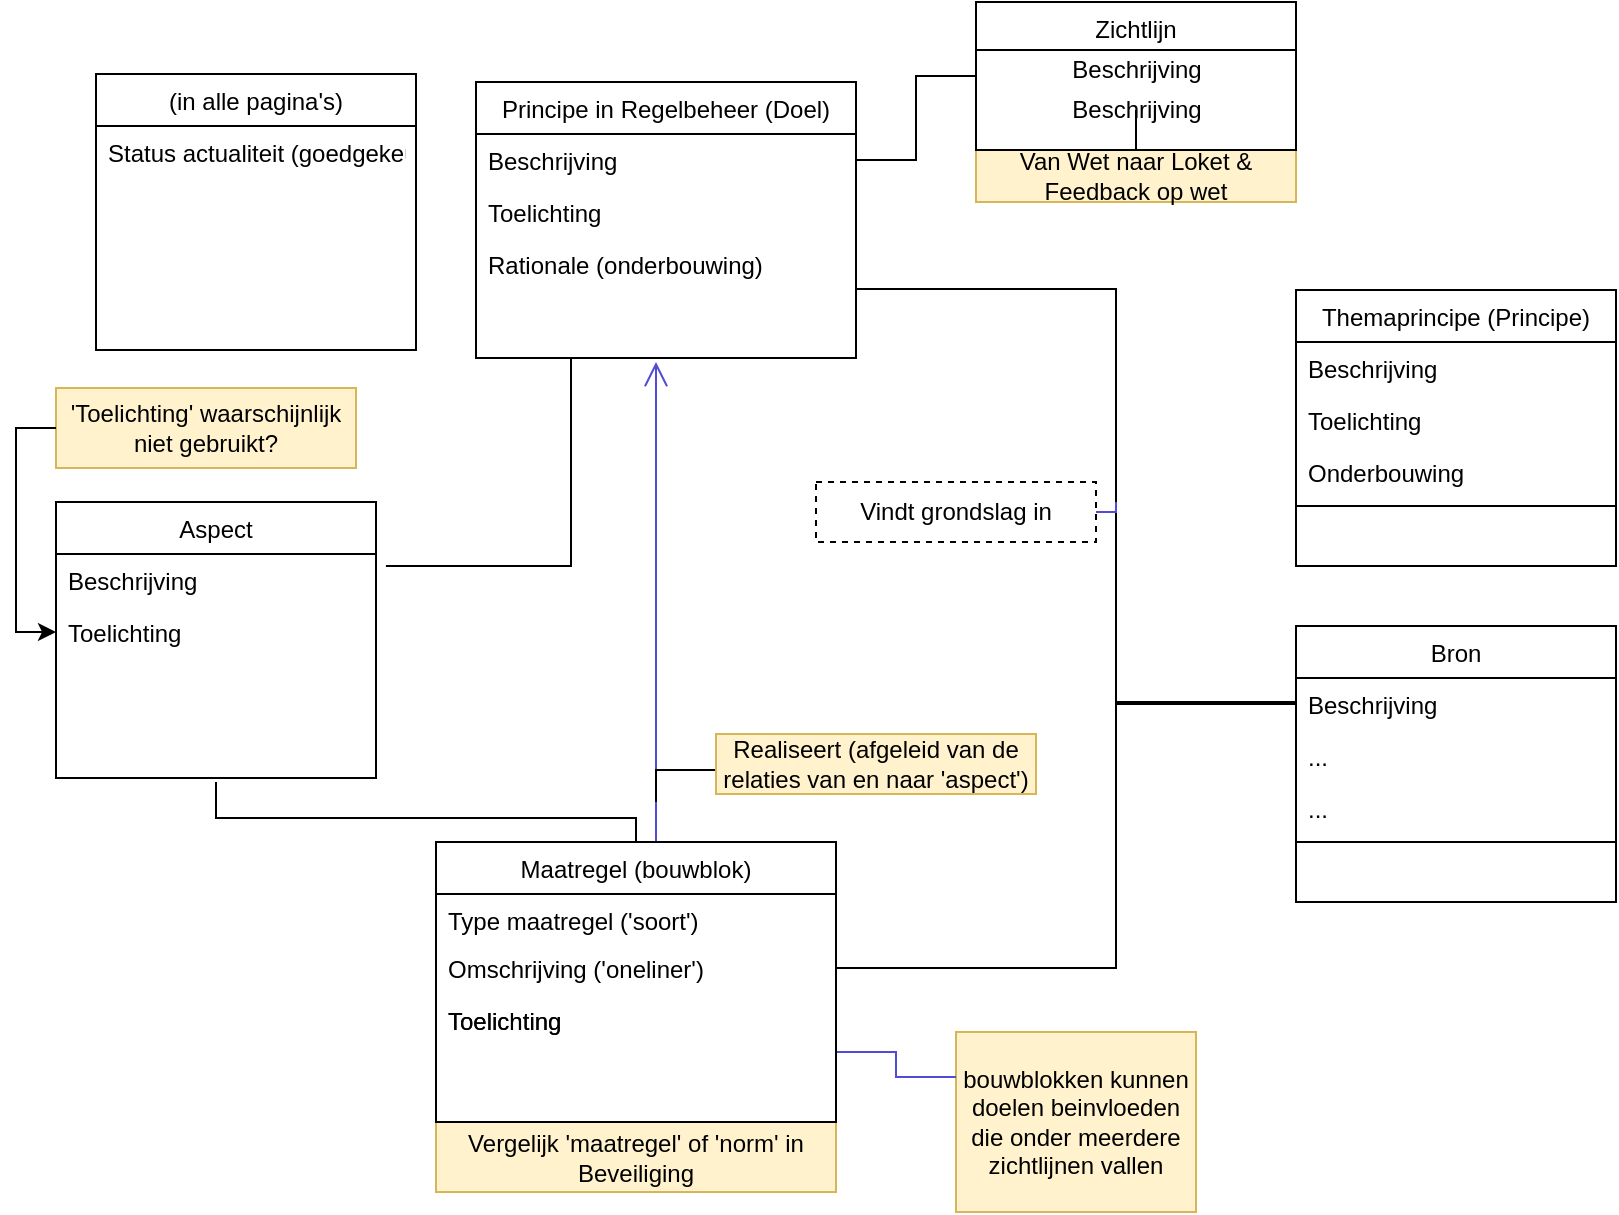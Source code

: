<mxfile version="12.9.13" type="github">
  <diagram id="C5RBs43oDa-KdzZeNtuy" name="Page-1">
    <mxGraphModel dx="2249" dy="813" grid="1" gridSize="10" guides="1" tooltips="1" connect="1" arrows="1" fold="1" page="1" pageScale="1" pageWidth="827" pageHeight="1169" math="0" shadow="0">
      <root>
        <mxCell id="WIyWlLk6GJQsqaUBKTNV-0" />
        <mxCell id="WIyWlLk6GJQsqaUBKTNV-1" parent="WIyWlLk6GJQsqaUBKTNV-0" />
        <mxCell id="NKUO_NMi5fzmgAcy-49V-5" value="" style="endArrow=open;endSize=10;endFill=0;shadow=0;strokeWidth=1;rounded=0;edgeStyle=elbowEdgeStyle;elbow=vertical;fillColor=#e1d5e7;strokeColor=#514CD4;" parent="WIyWlLk6GJQsqaUBKTNV-1" edge="1" source="zkfFHV4jXpPFQw0GAbJ--13">
          <mxGeometry width="160" relative="1" as="geometry">
            <mxPoint x="310.08" y="300.96" as="sourcePoint" />
            <mxPoint x="310" y="250" as="targetPoint" />
            <Array as="points">
              <mxPoint x="310" y="290" />
              <mxPoint x="300" y="280" />
            </Array>
          </mxGeometry>
        </mxCell>
        <mxCell id="yFaYhaL_I76bNWqtTdkX-11" style="edgeStyle=orthogonalEdgeStyle;rounded=0;orthogonalLoop=1;jettySize=auto;html=1;exitX=0.25;exitY=1;exitDx=0;exitDy=0;entryX=1.031;entryY=0.231;entryDx=0;entryDy=0;entryPerimeter=0;endArrow=none;endFill=0;strokeColor=#000000;" edge="1" parent="WIyWlLk6GJQsqaUBKTNV-1" source="zkfFHV4jXpPFQw0GAbJ--0" target="NKUO_NMi5fzmgAcy-49V-13">
          <mxGeometry relative="1" as="geometry" />
        </mxCell>
        <mxCell id="zkfFHV4jXpPFQw0GAbJ--0" value="Principe in Regelbeheer (Doel)" style="swimlane;fontStyle=0;align=center;verticalAlign=top;childLayout=stackLayout;horizontal=1;startSize=26;horizontalStack=0;resizeParent=1;resizeLast=0;collapsible=1;marginBottom=0;rounded=0;shadow=0;strokeWidth=1;" parent="WIyWlLk6GJQsqaUBKTNV-1" vertex="1">
          <mxGeometry x="220" y="110" width="190" height="138" as="geometry">
            <mxRectangle x="230" y="140" width="160" height="26" as="alternateBounds" />
          </mxGeometry>
        </mxCell>
        <mxCell id="zkfFHV4jXpPFQw0GAbJ--1" value="Beschrijving" style="text;align=left;verticalAlign=top;spacingLeft=4;spacingRight=4;overflow=hidden;rotatable=0;points=[[0,0.5],[1,0.5]];portConstraint=eastwest;" parent="zkfFHV4jXpPFQw0GAbJ--0" vertex="1">
          <mxGeometry y="26" width="190" height="26" as="geometry" />
        </mxCell>
        <mxCell id="zkfFHV4jXpPFQw0GAbJ--2" value="Toelichting" style="text;align=left;verticalAlign=top;spacingLeft=4;spacingRight=4;overflow=hidden;rotatable=0;points=[[0,0.5],[1,0.5]];portConstraint=eastwest;rounded=0;shadow=0;html=0;" parent="zkfFHV4jXpPFQw0GAbJ--0" vertex="1">
          <mxGeometry y="52" width="190" height="26" as="geometry" />
        </mxCell>
        <mxCell id="zkfFHV4jXpPFQw0GAbJ--3" value="Rationale (onderbouwing)" style="text;align=left;verticalAlign=top;spacingLeft=4;spacingRight=4;overflow=hidden;rotatable=0;points=[[0,0.5],[1,0.5]];portConstraint=eastwest;rounded=0;shadow=0;html=0;" parent="zkfFHV4jXpPFQw0GAbJ--0" vertex="1">
          <mxGeometry y="78" width="190" height="26" as="geometry" />
        </mxCell>
        <mxCell id="NKUO_NMi5fzmgAcy-49V-6" value="" style="endArrow=none;endFill=0;shadow=0;strokeWidth=1;rounded=0;edgeStyle=elbowEdgeStyle;elbow=vertical;exitX=0.5;exitY=0;exitDx=0;exitDy=0;strokeColor=#000000;" parent="WIyWlLk6GJQsqaUBKTNV-1" source="zkfFHV4jXpPFQw0GAbJ--13" edge="1">
          <mxGeometry width="160" relative="1" as="geometry">
            <mxPoint x="299.5" y="478" as="sourcePoint" />
            <mxPoint x="90" y="460" as="targetPoint" />
            <Array as="points">
              <mxPoint x="299.5" y="478" />
              <mxPoint x="289.5" y="468" />
            </Array>
          </mxGeometry>
        </mxCell>
        <mxCell id="tqDPc9yleZxb04GqWjeg-1" value="Vergelijk &#39;maatregel&#39; of &#39;norm&#39; in Beveiliging" style="text;html=1;strokeColor=#d6b656;fillColor=#fff2cc;align=center;verticalAlign=middle;whiteSpace=wrap;rounded=0;" parent="WIyWlLk6GJQsqaUBKTNV-1" vertex="1">
          <mxGeometry x="200" y="630" width="200" height="35" as="geometry" />
        </mxCell>
        <mxCell id="yFaYhaL_I76bNWqtTdkX-12" value="" style="edgeStyle=orthogonalEdgeStyle;rounded=0;orthogonalLoop=1;jettySize=auto;html=1;endArrow=none;endFill=0;strokeColor=#000000;" edge="1" parent="WIyWlLk6GJQsqaUBKTNV-1" source="tqDPc9yleZxb04GqWjeg-3" target="zkfFHV4jXpPFQw0GAbJ--1">
          <mxGeometry relative="1" as="geometry" />
        </mxCell>
        <mxCell id="yFaYhaL_I76bNWqtTdkX-15" value="" style="edgeStyle=orthogonalEdgeStyle;rounded=0;orthogonalLoop=1;jettySize=auto;html=1;endArrow=none;endFill=0;strokeColor=#000000;" edge="1" parent="WIyWlLk6GJQsqaUBKTNV-1" source="tqDPc9yleZxb04GqWjeg-5" target="tqDPc9yleZxb04GqWjeg-3">
          <mxGeometry relative="1" as="geometry" />
        </mxCell>
        <mxCell id="tqDPc9yleZxb04GqWjeg-5" value="Van Wet naar Loket &amp;amp; Feedback op wet" style="text;html=1;strokeColor=#d6b656;fillColor=#fff2cc;align=center;verticalAlign=middle;whiteSpace=wrap;rounded=0;" parent="WIyWlLk6GJQsqaUBKTNV-1" vertex="1">
          <mxGeometry x="470" y="144" width="160" height="26" as="geometry" />
        </mxCell>
        <mxCell id="tqDPc9yleZxb04GqWjeg-9" value="" style="edgeStyle=orthogonalEdgeStyle;rounded=0;orthogonalLoop=1;jettySize=auto;html=1;endArrow=none;endFill=0;" parent="WIyWlLk6GJQsqaUBKTNV-1" source="tqDPc9yleZxb04GqWjeg-7" edge="1">
          <mxGeometry relative="1" as="geometry">
            <mxPoint x="310" y="470" as="targetPoint" />
            <Array as="points">
              <mxPoint x="310" y="454" />
            </Array>
          </mxGeometry>
        </mxCell>
        <mxCell id="tqDPc9yleZxb04GqWjeg-7" value="Realiseert (afgeleid van de relaties van en naar &#39;aspect&#39;)" style="text;html=1;strokeColor=#d6b656;fillColor=#fff2cc;align=center;verticalAlign=middle;whiteSpace=wrap;rounded=0;" parent="WIyWlLk6GJQsqaUBKTNV-1" vertex="1">
          <mxGeometry x="340" y="436" width="160" height="30" as="geometry" />
        </mxCell>
        <mxCell id="tqDPc9yleZxb04GqWjeg-10" value="&#39;Toelichting&#39; waarschijnlijk niet gebruikt?" style="text;html=1;strokeColor=#d6b656;fillColor=#fff2cc;align=center;verticalAlign=middle;whiteSpace=wrap;rounded=0;" parent="WIyWlLk6GJQsqaUBKTNV-1" vertex="1">
          <mxGeometry x="10" y="263" width="150" height="40" as="geometry" />
        </mxCell>
        <mxCell id="tqDPc9yleZxb04GqWjeg-12" value="bouwblokken kunnen doelen beinvloeden die onder meerdere zichtlijnen vallen" style="text;html=1;strokeColor=#d6b656;fillColor=#fff2cc;align=center;verticalAlign=middle;whiteSpace=wrap;rounded=0;" parent="WIyWlLk6GJQsqaUBKTNV-1" vertex="1">
          <mxGeometry x="460" y="585" width="120" height="90" as="geometry" />
        </mxCell>
        <mxCell id="tqDPc9yleZxb04GqWjeg-15" value="Themaprincipe (Principe)" style="swimlane;fontStyle=0;align=center;verticalAlign=top;childLayout=stackLayout;horizontal=1;startSize=26;horizontalStack=0;resizeParent=1;resizeLast=0;collapsible=1;marginBottom=0;rounded=0;shadow=0;strokeWidth=1;" parent="WIyWlLk6GJQsqaUBKTNV-1" vertex="1">
          <mxGeometry x="630" y="214" width="160" height="138" as="geometry">
            <mxRectangle x="230" y="140" width="160" height="26" as="alternateBounds" />
          </mxGeometry>
        </mxCell>
        <mxCell id="tqDPc9yleZxb04GqWjeg-16" value="Beschrijving" style="text;align=left;verticalAlign=top;spacingLeft=4;spacingRight=4;overflow=hidden;rotatable=0;points=[[0,0.5],[1,0.5]];portConstraint=eastwest;" parent="tqDPc9yleZxb04GqWjeg-15" vertex="1">
          <mxGeometry y="26" width="160" height="26" as="geometry" />
        </mxCell>
        <mxCell id="tqDPc9yleZxb04GqWjeg-17" value="Toelichting" style="text;align=left;verticalAlign=top;spacingLeft=4;spacingRight=4;overflow=hidden;rotatable=0;points=[[0,0.5],[1,0.5]];portConstraint=eastwest;rounded=0;shadow=0;html=0;" parent="tqDPc9yleZxb04GqWjeg-15" vertex="1">
          <mxGeometry y="52" width="160" height="26" as="geometry" />
        </mxCell>
        <mxCell id="tqDPc9yleZxb04GqWjeg-18" value="Onderbouwing" style="text;align=left;verticalAlign=top;spacingLeft=4;spacingRight=4;overflow=hidden;rotatable=0;points=[[0,0.5],[1,0.5]];portConstraint=eastwest;rounded=0;shadow=0;html=0;" parent="tqDPc9yleZxb04GqWjeg-15" vertex="1">
          <mxGeometry y="78" width="160" height="26" as="geometry" />
        </mxCell>
        <mxCell id="tqDPc9yleZxb04GqWjeg-19" value="" style="line;html=1;strokeWidth=1;align=left;verticalAlign=middle;spacingTop=-1;spacingLeft=3;spacingRight=3;rotatable=0;labelPosition=right;points=[];portConstraint=eastwest;" parent="tqDPc9yleZxb04GqWjeg-15" vertex="1">
          <mxGeometry y="104" width="160" height="8" as="geometry" />
        </mxCell>
        <mxCell id="tqDPc9yleZxb04GqWjeg-20" value="Bron" style="swimlane;fontStyle=0;align=center;verticalAlign=top;childLayout=stackLayout;horizontal=1;startSize=26;horizontalStack=0;resizeParent=1;resizeLast=0;collapsible=1;marginBottom=0;rounded=0;shadow=0;strokeWidth=1;" parent="WIyWlLk6GJQsqaUBKTNV-1" vertex="1">
          <mxGeometry x="630" y="382" width="160" height="138" as="geometry">
            <mxRectangle x="230" y="140" width="160" height="26" as="alternateBounds" />
          </mxGeometry>
        </mxCell>
        <mxCell id="tqDPc9yleZxb04GqWjeg-21" value="Beschrijving" style="text;align=left;verticalAlign=top;spacingLeft=4;spacingRight=4;overflow=hidden;rotatable=0;points=[[0,0.5],[1,0.5]];portConstraint=eastwest;" parent="tqDPc9yleZxb04GqWjeg-20" vertex="1">
          <mxGeometry y="26" width="160" height="26" as="geometry" />
        </mxCell>
        <mxCell id="tqDPc9yleZxb04GqWjeg-22" value="..." style="text;align=left;verticalAlign=top;spacingLeft=4;spacingRight=4;overflow=hidden;rotatable=0;points=[[0,0.5],[1,0.5]];portConstraint=eastwest;rounded=0;shadow=0;html=0;" parent="tqDPc9yleZxb04GqWjeg-20" vertex="1">
          <mxGeometry y="52" width="160" height="26" as="geometry" />
        </mxCell>
        <mxCell id="tqDPc9yleZxb04GqWjeg-23" value="..." style="text;align=left;verticalAlign=top;spacingLeft=4;spacingRight=4;overflow=hidden;rotatable=0;points=[[0,0.5],[1,0.5]];portConstraint=eastwest;rounded=0;shadow=0;html=0;" parent="tqDPc9yleZxb04GqWjeg-20" vertex="1">
          <mxGeometry y="78" width="160" height="26" as="geometry" />
        </mxCell>
        <mxCell id="tqDPc9yleZxb04GqWjeg-24" value="" style="line;html=1;strokeWidth=1;align=left;verticalAlign=middle;spacingTop=-1;spacingLeft=3;spacingRight=3;rotatable=0;labelPosition=right;points=[];portConstraint=eastwest;" parent="tqDPc9yleZxb04GqWjeg-20" vertex="1">
          <mxGeometry y="104" width="160" height="8" as="geometry" />
        </mxCell>
        <mxCell id="tqDPc9yleZxb04GqWjeg-28" value="(in alle pagina&#39;s)" style="swimlane;fontStyle=0;align=center;verticalAlign=top;childLayout=stackLayout;horizontal=1;startSize=26;horizontalStack=0;resizeParent=1;resizeLast=0;collapsible=1;marginBottom=0;rounded=0;shadow=0;strokeWidth=1;" parent="WIyWlLk6GJQsqaUBKTNV-1" vertex="1">
          <mxGeometry x="30" y="106" width="160" height="138" as="geometry">
            <mxRectangle x="230" y="140" width="160" height="26" as="alternateBounds" />
          </mxGeometry>
        </mxCell>
        <mxCell id="tqDPc9yleZxb04GqWjeg-29" value="Status actualiteit (goedgekeurd/concept..)" style="text;align=left;verticalAlign=top;spacingLeft=4;spacingRight=4;overflow=hidden;rotatable=0;points=[[0,0.5],[1,0.5]];portConstraint=eastwest;" parent="tqDPc9yleZxb04GqWjeg-28" vertex="1">
          <mxGeometry y="26" width="160" height="26" as="geometry" />
        </mxCell>
        <mxCell id="NKUO_NMi5fzmgAcy-49V-12" value="Aspect" style="swimlane;fontStyle=0;align=center;verticalAlign=top;childLayout=stackLayout;horizontal=1;startSize=26;horizontalStack=0;resizeParent=1;resizeLast=0;collapsible=1;marginBottom=0;rounded=0;shadow=0;strokeWidth=1;" parent="WIyWlLk6GJQsqaUBKTNV-1" vertex="1">
          <mxGeometry x="10" y="320" width="160" height="138" as="geometry">
            <mxRectangle x="230" y="140" width="160" height="26" as="alternateBounds" />
          </mxGeometry>
        </mxCell>
        <mxCell id="NKUO_NMi5fzmgAcy-49V-13" value="Beschrijving" style="text;align=left;verticalAlign=top;spacingLeft=4;spacingRight=4;overflow=hidden;rotatable=0;points=[[0,0.5],[1,0.5]];portConstraint=eastwest;" parent="NKUO_NMi5fzmgAcy-49V-12" vertex="1">
          <mxGeometry y="26" width="160" height="26" as="geometry" />
        </mxCell>
        <mxCell id="NKUO_NMi5fzmgAcy-49V-14" value="Toelichting" style="text;align=left;verticalAlign=top;spacingLeft=4;spacingRight=4;overflow=hidden;rotatable=0;points=[[0,0.5],[1,0.5]];portConstraint=eastwest;rounded=0;shadow=0;html=0;" parent="NKUO_NMi5fzmgAcy-49V-12" vertex="1">
          <mxGeometry y="52" width="160" height="26" as="geometry" />
        </mxCell>
        <mxCell id="yFaYhaL_I76bNWqtTdkX-7" style="edgeStyle=orthogonalEdgeStyle;rounded=0;orthogonalLoop=1;jettySize=auto;html=1;exitX=0;exitY=0.5;exitDx=0;exitDy=0;" edge="1" parent="WIyWlLk6GJQsqaUBKTNV-1" source="tqDPc9yleZxb04GqWjeg-10" target="NKUO_NMi5fzmgAcy-49V-14">
          <mxGeometry relative="1" as="geometry">
            <Array as="points">
              <mxPoint x="-10" y="283" />
              <mxPoint x="-10" y="385" />
            </Array>
          </mxGeometry>
        </mxCell>
        <mxCell id="yFaYhaL_I76bNWqtTdkX-24" style="edgeStyle=orthogonalEdgeStyle;rounded=0;orthogonalLoop=1;jettySize=auto;html=1;exitX=1;exitY=0.75;exitDx=0;exitDy=0;entryX=0;entryY=0.25;entryDx=0;entryDy=0;endArrow=none;endFill=0;strokeColor=#514CD4;" edge="1" parent="WIyWlLk6GJQsqaUBKTNV-1" source="zkfFHV4jXpPFQw0GAbJ--13" target="tqDPc9yleZxb04GqWjeg-12">
          <mxGeometry relative="1" as="geometry" />
        </mxCell>
        <mxCell id="zkfFHV4jXpPFQw0GAbJ--13" value="Maatregel (bouwblok)" style="swimlane;fontStyle=0;align=center;verticalAlign=top;childLayout=stackLayout;horizontal=1;startSize=26;horizontalStack=0;resizeParent=1;resizeLast=0;collapsible=1;marginBottom=0;rounded=0;shadow=0;strokeWidth=1;" parent="WIyWlLk6GJQsqaUBKTNV-1" vertex="1">
          <mxGeometry x="200" y="490" width="200" height="140" as="geometry">
            <mxRectangle x="340" y="380" width="170" height="26" as="alternateBounds" />
          </mxGeometry>
        </mxCell>
        <mxCell id="zkfFHV4jXpPFQw0GAbJ--14" value="Type maatregel (&#39;soort&#39;)" style="text;align=left;verticalAlign=top;spacingLeft=4;spacingRight=4;overflow=hidden;rotatable=0;points=[[0,0.5],[1,0.5]];portConstraint=eastwest;" parent="zkfFHV4jXpPFQw0GAbJ--13" vertex="1">
          <mxGeometry y="26" width="200" height="24" as="geometry" />
        </mxCell>
        <mxCell id="tqDPc9yleZxb04GqWjeg-26" value="Omschrijving (&#39;oneliner&#39;)" style="text;align=left;verticalAlign=top;spacingLeft=4;spacingRight=4;overflow=hidden;rotatable=0;points=[[0,0.5],[1,0.5]];portConstraint=eastwest;rounded=0;shadow=0;html=0;" parent="zkfFHV4jXpPFQw0GAbJ--13" vertex="1">
          <mxGeometry y="50" width="200" height="26" as="geometry" />
        </mxCell>
        <mxCell id="tqDPc9yleZxb04GqWjeg-25" value="Toelichting" style="text;align=left;verticalAlign=top;spacingLeft=4;spacingRight=4;overflow=hidden;rotatable=0;points=[[0,0.5],[1,0.5]];portConstraint=eastwest;rounded=0;shadow=0;html=0;" parent="zkfFHV4jXpPFQw0GAbJ--13" vertex="1">
          <mxGeometry y="76" width="200" height="26" as="geometry" />
        </mxCell>
        <mxCell id="yFaYhaL_I76bNWqtTdkX-9" value="Toelichting" style="text;align=left;verticalAlign=top;spacingLeft=4;spacingRight=4;overflow=hidden;rotatable=0;points=[[0,0.5],[1,0.5]];portConstraint=eastwest;rounded=0;shadow=0;html=0;" vertex="1" parent="WIyWlLk6GJQsqaUBKTNV-1">
          <mxGeometry x="200" y="566" width="200" height="26" as="geometry" />
        </mxCell>
        <mxCell id="yFaYhaL_I76bNWqtTdkX-16" style="edgeStyle=orthogonalEdgeStyle;rounded=0;orthogonalLoop=1;jettySize=auto;html=1;exitX=0;exitY=0.5;exitDx=0;exitDy=0;entryX=1;entryY=0.75;entryDx=0;entryDy=0;endArrow=none;endFill=0;strokeColor=#000000;" edge="1" parent="WIyWlLk6GJQsqaUBKTNV-1" source="tqDPc9yleZxb04GqWjeg-21" target="zkfFHV4jXpPFQw0GAbJ--0">
          <mxGeometry relative="1" as="geometry">
            <Array as="points">
              <mxPoint x="540" y="421" />
              <mxPoint x="540" y="214" />
            </Array>
          </mxGeometry>
        </mxCell>
        <mxCell id="yFaYhaL_I76bNWqtTdkX-17" style="edgeStyle=orthogonalEdgeStyle;rounded=0;orthogonalLoop=1;jettySize=auto;html=1;exitX=0;exitY=0.5;exitDx=0;exitDy=0;endArrow=none;endFill=0;strokeColor=#000000;" edge="1" parent="WIyWlLk6GJQsqaUBKTNV-1" source="tqDPc9yleZxb04GqWjeg-23" target="tqDPc9yleZxb04GqWjeg-26">
          <mxGeometry relative="1" as="geometry">
            <Array as="points">
              <mxPoint x="630" y="420" />
              <mxPoint x="540" y="420" />
              <mxPoint x="540" y="553" />
            </Array>
          </mxGeometry>
        </mxCell>
        <mxCell id="yFaYhaL_I76bNWqtTdkX-21" style="edgeStyle=orthogonalEdgeStyle;rounded=0;orthogonalLoop=1;jettySize=auto;html=1;exitX=1;exitY=0.5;exitDx=0;exitDy=0;endArrow=none;endFill=0;strokeColor=#514CD4;" edge="1" parent="WIyWlLk6GJQsqaUBKTNV-1" source="yFaYhaL_I76bNWqtTdkX-18">
          <mxGeometry relative="1" as="geometry">
            <mxPoint x="540" y="320" as="targetPoint" />
          </mxGeometry>
        </mxCell>
        <mxCell id="yFaYhaL_I76bNWqtTdkX-18" value="Vindt grondslag in" style="text;html=1;align=center;verticalAlign=middle;whiteSpace=wrap;rounded=0;strokeColor=#000000;dashed=1;" vertex="1" parent="WIyWlLk6GJQsqaUBKTNV-1">
          <mxGeometry x="390" y="310" width="140" height="30" as="geometry" />
        </mxCell>
        <mxCell id="tqDPc9yleZxb04GqWjeg-3" value="Zichtlijn" style="swimlane;fontStyle=0;align=center;verticalAlign=top;childLayout=stackLayout;horizontal=1;startSize=24;horizontalStack=0;resizeParent=1;resizeLast=0;collapsible=1;marginBottom=0;rounded=0;shadow=0;strokeWidth=1;" parent="WIyWlLk6GJQsqaUBKTNV-1" vertex="1">
          <mxGeometry x="470" y="70" width="160" height="74" as="geometry">
            <mxRectangle x="340" y="380" width="170" height="26" as="alternateBounds" />
          </mxGeometry>
        </mxCell>
        <mxCell id="yFaYhaL_I76bNWqtTdkX-13" value="Beschrijving" style="text;html=1;align=center;verticalAlign=middle;resizable=0;points=[];autosize=1;" vertex="1" parent="tqDPc9yleZxb04GqWjeg-3">
          <mxGeometry y="24" width="160" height="20" as="geometry" />
        </mxCell>
        <mxCell id="yFaYhaL_I76bNWqtTdkX-22" value="Beschrijving" style="text;html=1;align=center;verticalAlign=middle;resizable=0;points=[];autosize=1;" vertex="1" parent="tqDPc9yleZxb04GqWjeg-3">
          <mxGeometry y="44" width="160" height="20" as="geometry" />
        </mxCell>
      </root>
    </mxGraphModel>
  </diagram>
</mxfile>
